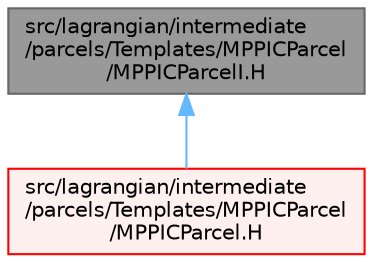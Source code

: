 digraph "src/lagrangian/intermediate/parcels/Templates/MPPICParcel/MPPICParcelI.H"
{
 // LATEX_PDF_SIZE
  bgcolor="transparent";
  edge [fontname=Helvetica,fontsize=10,labelfontname=Helvetica,labelfontsize=10];
  node [fontname=Helvetica,fontsize=10,shape=box,height=0.2,width=0.4];
  Node1 [id="Node000001",label="src/lagrangian/intermediate\l/parcels/Templates/MPPICParcel\l/MPPICParcelI.H",height=0.2,width=0.4,color="gray40", fillcolor="grey60", style="filled", fontcolor="black",tooltip=" "];
  Node1 -> Node2 [id="edge1_Node000001_Node000002",dir="back",color="steelblue1",style="solid",tooltip=" "];
  Node2 [id="Node000002",label="src/lagrangian/intermediate\l/parcels/Templates/MPPICParcel\l/MPPICParcel.H",height=0.2,width=0.4,color="red", fillcolor="#FFF0F0", style="filled",URL="$MPPICParcel_8H.html",tooltip=" "];
}
